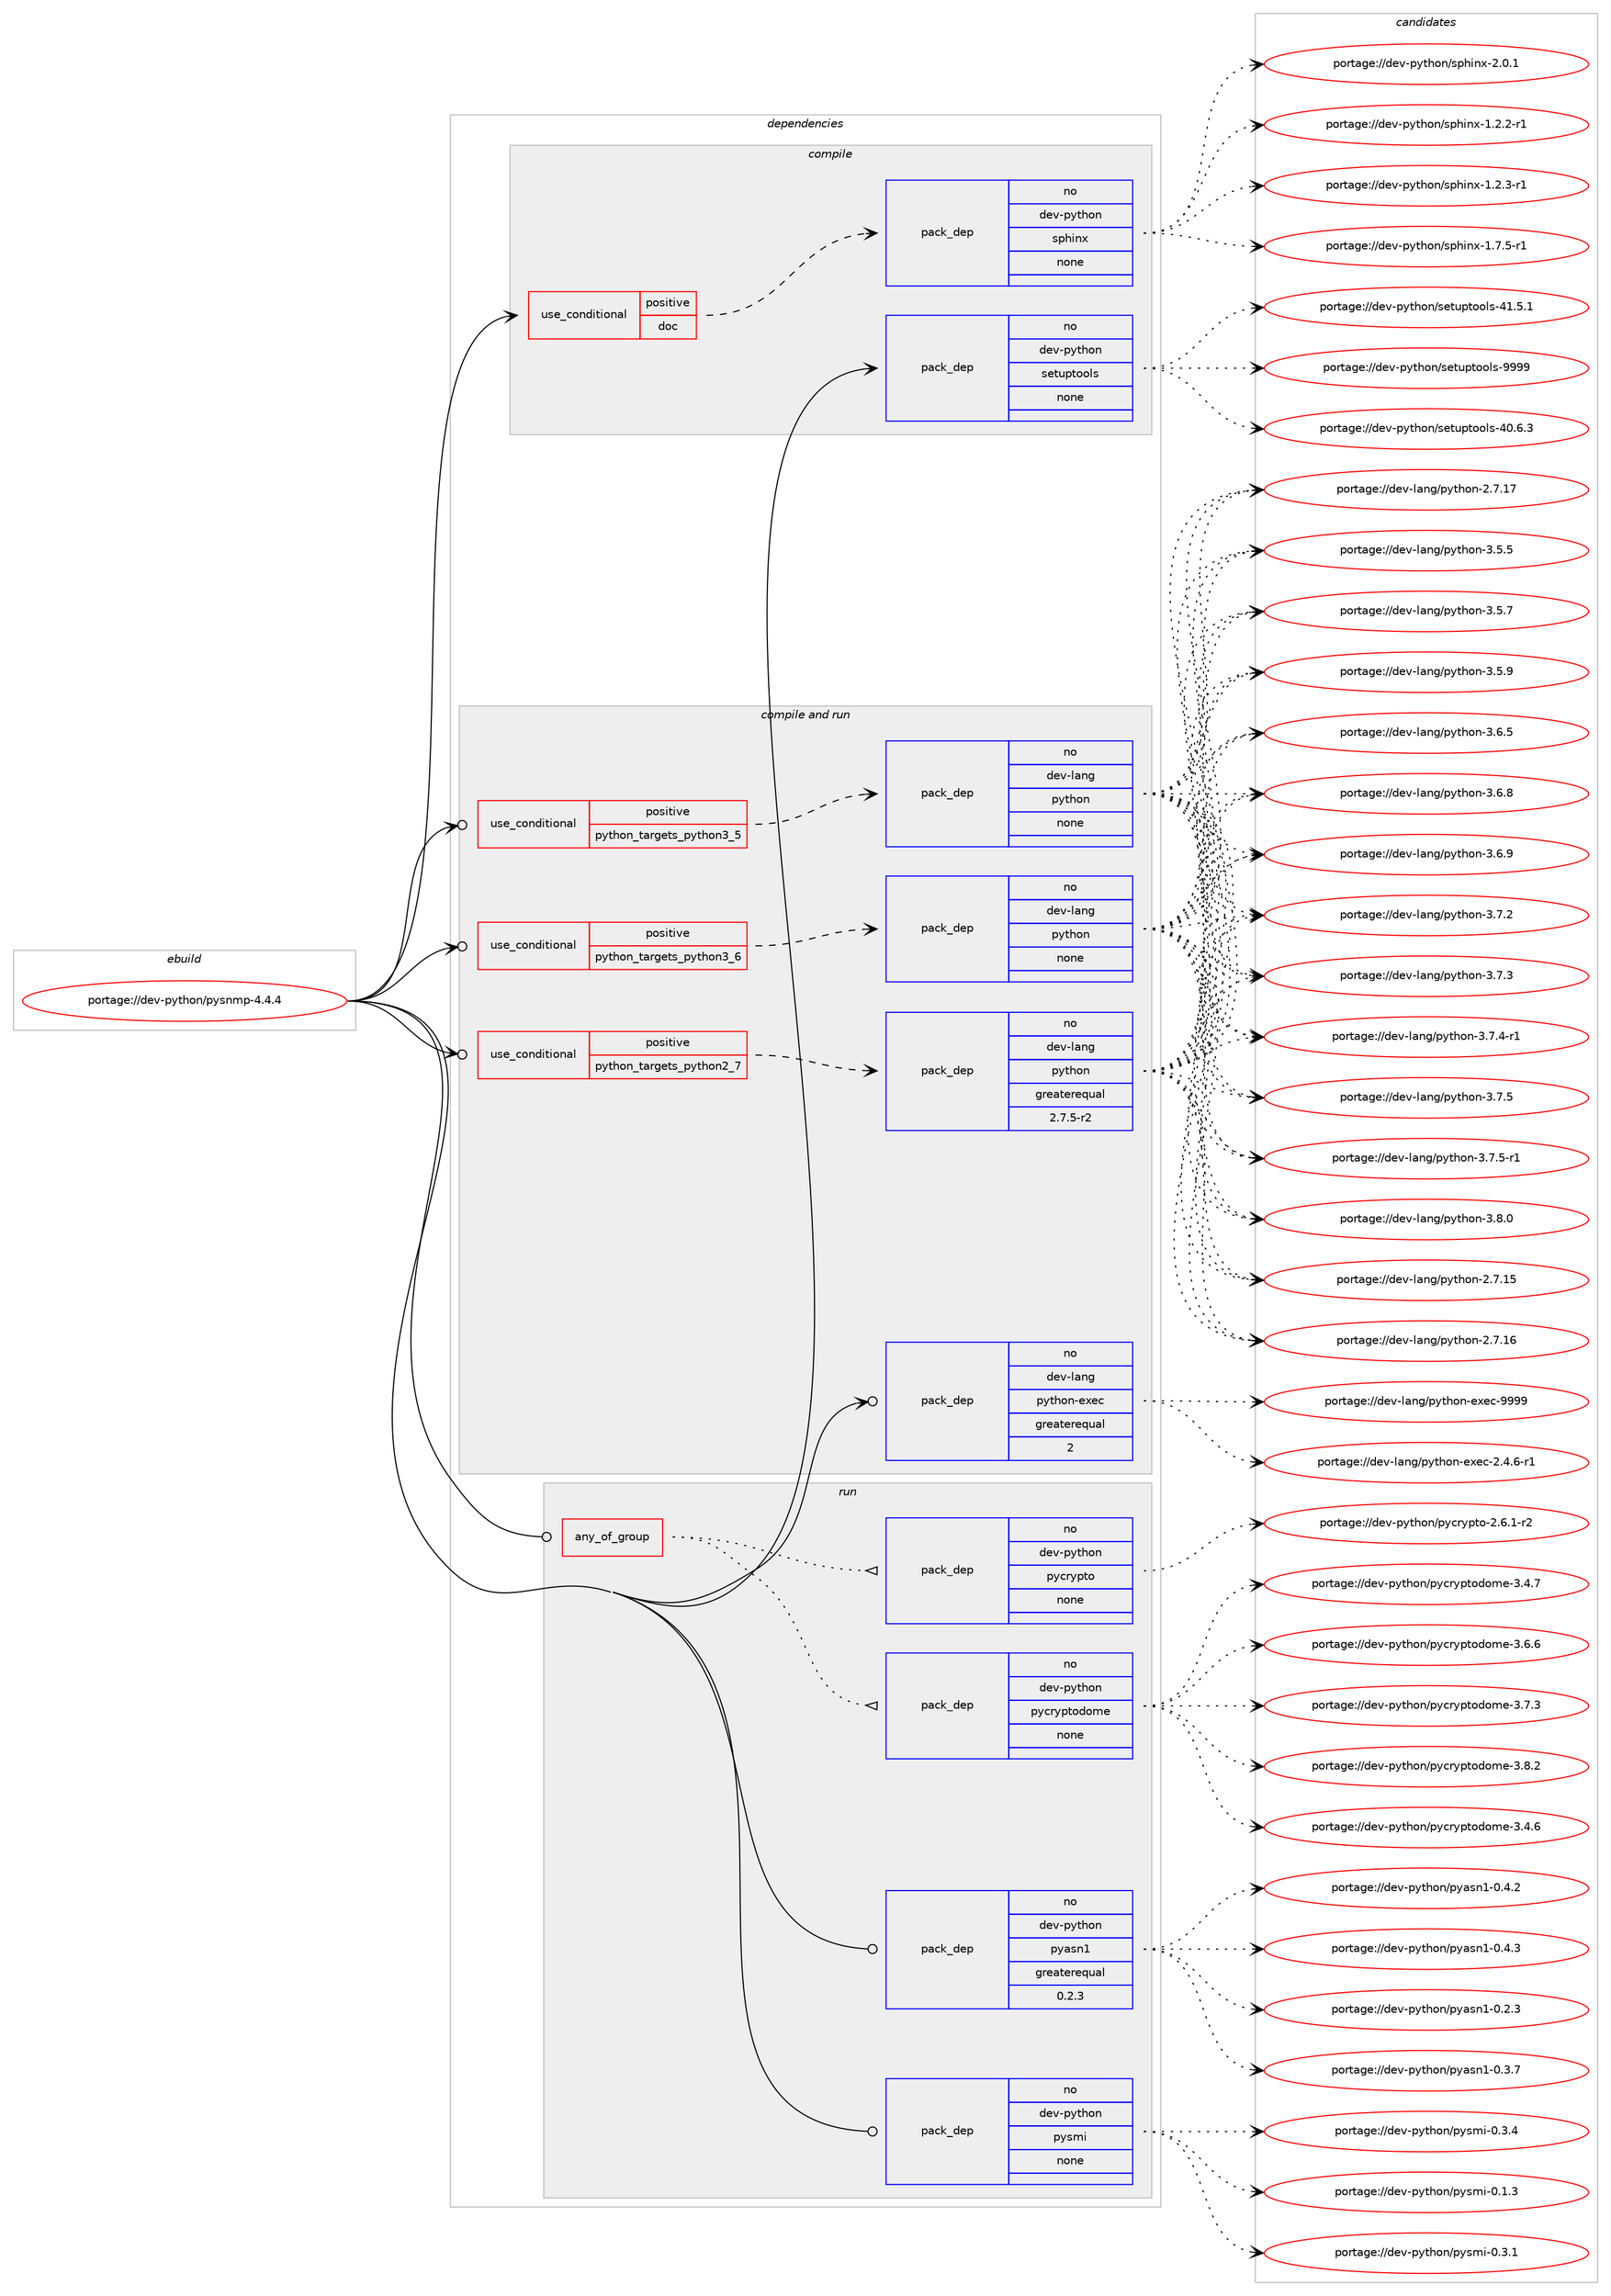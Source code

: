 digraph prolog {

# *************
# Graph options
# *************

newrank=true;
concentrate=true;
compound=true;
graph [rankdir=LR,fontname=Helvetica,fontsize=10,ranksep=1.5];#, ranksep=2.5, nodesep=0.2];
edge  [arrowhead=vee];
node  [fontname=Helvetica,fontsize=10];

# **********
# The ebuild
# **********

subgraph cluster_leftcol {
color=gray;
rank=same;
label=<<i>ebuild</i>>;
id [label="portage://dev-python/pysnmp-4.4.4", color=red, width=4, href="../dev-python/pysnmp-4.4.4.svg"];
}

# ****************
# The dependencies
# ****************

subgraph cluster_midcol {
color=gray;
label=<<i>dependencies</i>>;
subgraph cluster_compile {
fillcolor="#eeeeee";
style=filled;
label=<<i>compile</i>>;
subgraph cond36120 {
dependency163725 [label=<<TABLE BORDER="0" CELLBORDER="1" CELLSPACING="0" CELLPADDING="4"><TR><TD ROWSPAN="3" CELLPADDING="10">use_conditional</TD></TR><TR><TD>positive</TD></TR><TR><TD>doc</TD></TR></TABLE>>, shape=none, color=red];
subgraph pack124223 {
dependency163726 [label=<<TABLE BORDER="0" CELLBORDER="1" CELLSPACING="0" CELLPADDING="4" WIDTH="220"><TR><TD ROWSPAN="6" CELLPADDING="30">pack_dep</TD></TR><TR><TD WIDTH="110">no</TD></TR><TR><TD>dev-python</TD></TR><TR><TD>sphinx</TD></TR><TR><TD>none</TD></TR><TR><TD></TD></TR></TABLE>>, shape=none, color=blue];
}
dependency163725:e -> dependency163726:w [weight=20,style="dashed",arrowhead="vee"];
}
id:e -> dependency163725:w [weight=20,style="solid",arrowhead="vee"];
subgraph pack124224 {
dependency163727 [label=<<TABLE BORDER="0" CELLBORDER="1" CELLSPACING="0" CELLPADDING="4" WIDTH="220"><TR><TD ROWSPAN="6" CELLPADDING="30">pack_dep</TD></TR><TR><TD WIDTH="110">no</TD></TR><TR><TD>dev-python</TD></TR><TR><TD>setuptools</TD></TR><TR><TD>none</TD></TR><TR><TD></TD></TR></TABLE>>, shape=none, color=blue];
}
id:e -> dependency163727:w [weight=20,style="solid",arrowhead="vee"];
}
subgraph cluster_compileandrun {
fillcolor="#eeeeee";
style=filled;
label=<<i>compile and run</i>>;
subgraph cond36121 {
dependency163728 [label=<<TABLE BORDER="0" CELLBORDER="1" CELLSPACING="0" CELLPADDING="4"><TR><TD ROWSPAN="3" CELLPADDING="10">use_conditional</TD></TR><TR><TD>positive</TD></TR><TR><TD>python_targets_python2_7</TD></TR></TABLE>>, shape=none, color=red];
subgraph pack124225 {
dependency163729 [label=<<TABLE BORDER="0" CELLBORDER="1" CELLSPACING="0" CELLPADDING="4" WIDTH="220"><TR><TD ROWSPAN="6" CELLPADDING="30">pack_dep</TD></TR><TR><TD WIDTH="110">no</TD></TR><TR><TD>dev-lang</TD></TR><TR><TD>python</TD></TR><TR><TD>greaterequal</TD></TR><TR><TD>2.7.5-r2</TD></TR></TABLE>>, shape=none, color=blue];
}
dependency163728:e -> dependency163729:w [weight=20,style="dashed",arrowhead="vee"];
}
id:e -> dependency163728:w [weight=20,style="solid",arrowhead="odotvee"];
subgraph cond36122 {
dependency163730 [label=<<TABLE BORDER="0" CELLBORDER="1" CELLSPACING="0" CELLPADDING="4"><TR><TD ROWSPAN="3" CELLPADDING="10">use_conditional</TD></TR><TR><TD>positive</TD></TR><TR><TD>python_targets_python3_5</TD></TR></TABLE>>, shape=none, color=red];
subgraph pack124226 {
dependency163731 [label=<<TABLE BORDER="0" CELLBORDER="1" CELLSPACING="0" CELLPADDING="4" WIDTH="220"><TR><TD ROWSPAN="6" CELLPADDING="30">pack_dep</TD></TR><TR><TD WIDTH="110">no</TD></TR><TR><TD>dev-lang</TD></TR><TR><TD>python</TD></TR><TR><TD>none</TD></TR><TR><TD></TD></TR></TABLE>>, shape=none, color=blue];
}
dependency163730:e -> dependency163731:w [weight=20,style="dashed",arrowhead="vee"];
}
id:e -> dependency163730:w [weight=20,style="solid",arrowhead="odotvee"];
subgraph cond36123 {
dependency163732 [label=<<TABLE BORDER="0" CELLBORDER="1" CELLSPACING="0" CELLPADDING="4"><TR><TD ROWSPAN="3" CELLPADDING="10">use_conditional</TD></TR><TR><TD>positive</TD></TR><TR><TD>python_targets_python3_6</TD></TR></TABLE>>, shape=none, color=red];
subgraph pack124227 {
dependency163733 [label=<<TABLE BORDER="0" CELLBORDER="1" CELLSPACING="0" CELLPADDING="4" WIDTH="220"><TR><TD ROWSPAN="6" CELLPADDING="30">pack_dep</TD></TR><TR><TD WIDTH="110">no</TD></TR><TR><TD>dev-lang</TD></TR><TR><TD>python</TD></TR><TR><TD>none</TD></TR><TR><TD></TD></TR></TABLE>>, shape=none, color=blue];
}
dependency163732:e -> dependency163733:w [weight=20,style="dashed",arrowhead="vee"];
}
id:e -> dependency163732:w [weight=20,style="solid",arrowhead="odotvee"];
subgraph pack124228 {
dependency163734 [label=<<TABLE BORDER="0" CELLBORDER="1" CELLSPACING="0" CELLPADDING="4" WIDTH="220"><TR><TD ROWSPAN="6" CELLPADDING="30">pack_dep</TD></TR><TR><TD WIDTH="110">no</TD></TR><TR><TD>dev-lang</TD></TR><TR><TD>python-exec</TD></TR><TR><TD>greaterequal</TD></TR><TR><TD>2</TD></TR></TABLE>>, shape=none, color=blue];
}
id:e -> dependency163734:w [weight=20,style="solid",arrowhead="odotvee"];
}
subgraph cluster_run {
fillcolor="#eeeeee";
style=filled;
label=<<i>run</i>>;
subgraph any3310 {
dependency163735 [label=<<TABLE BORDER="0" CELLBORDER="1" CELLSPACING="0" CELLPADDING="4"><TR><TD CELLPADDING="10">any_of_group</TD></TR></TABLE>>, shape=none, color=red];subgraph pack124229 {
dependency163736 [label=<<TABLE BORDER="0" CELLBORDER="1" CELLSPACING="0" CELLPADDING="4" WIDTH="220"><TR><TD ROWSPAN="6" CELLPADDING="30">pack_dep</TD></TR><TR><TD WIDTH="110">no</TD></TR><TR><TD>dev-python</TD></TR><TR><TD>pycryptodome</TD></TR><TR><TD>none</TD></TR><TR><TD></TD></TR></TABLE>>, shape=none, color=blue];
}
dependency163735:e -> dependency163736:w [weight=20,style="dotted",arrowhead="oinv"];
subgraph pack124230 {
dependency163737 [label=<<TABLE BORDER="0" CELLBORDER="1" CELLSPACING="0" CELLPADDING="4" WIDTH="220"><TR><TD ROWSPAN="6" CELLPADDING="30">pack_dep</TD></TR><TR><TD WIDTH="110">no</TD></TR><TR><TD>dev-python</TD></TR><TR><TD>pycrypto</TD></TR><TR><TD>none</TD></TR><TR><TD></TD></TR></TABLE>>, shape=none, color=blue];
}
dependency163735:e -> dependency163737:w [weight=20,style="dotted",arrowhead="oinv"];
}
id:e -> dependency163735:w [weight=20,style="solid",arrowhead="odot"];
subgraph pack124231 {
dependency163738 [label=<<TABLE BORDER="0" CELLBORDER="1" CELLSPACING="0" CELLPADDING="4" WIDTH="220"><TR><TD ROWSPAN="6" CELLPADDING="30">pack_dep</TD></TR><TR><TD WIDTH="110">no</TD></TR><TR><TD>dev-python</TD></TR><TR><TD>pyasn1</TD></TR><TR><TD>greaterequal</TD></TR><TR><TD>0.2.3</TD></TR></TABLE>>, shape=none, color=blue];
}
id:e -> dependency163738:w [weight=20,style="solid",arrowhead="odot"];
subgraph pack124232 {
dependency163739 [label=<<TABLE BORDER="0" CELLBORDER="1" CELLSPACING="0" CELLPADDING="4" WIDTH="220"><TR><TD ROWSPAN="6" CELLPADDING="30">pack_dep</TD></TR><TR><TD WIDTH="110">no</TD></TR><TR><TD>dev-python</TD></TR><TR><TD>pysmi</TD></TR><TR><TD>none</TD></TR><TR><TD></TD></TR></TABLE>>, shape=none, color=blue];
}
id:e -> dependency163739:w [weight=20,style="solid",arrowhead="odot"];
}
}

# **************
# The candidates
# **************

subgraph cluster_choices {
rank=same;
color=gray;
label=<<i>candidates</i>>;

subgraph choice124223 {
color=black;
nodesep=1;
choiceportage10010111845112121116104111110471151121041051101204549465046504511449 [label="portage://dev-python/sphinx-1.2.2-r1", color=red, width=4,href="../dev-python/sphinx-1.2.2-r1.svg"];
choiceportage10010111845112121116104111110471151121041051101204549465046514511449 [label="portage://dev-python/sphinx-1.2.3-r1", color=red, width=4,href="../dev-python/sphinx-1.2.3-r1.svg"];
choiceportage10010111845112121116104111110471151121041051101204549465546534511449 [label="portage://dev-python/sphinx-1.7.5-r1", color=red, width=4,href="../dev-python/sphinx-1.7.5-r1.svg"];
choiceportage1001011184511212111610411111047115112104105110120455046484649 [label="portage://dev-python/sphinx-2.0.1", color=red, width=4,href="../dev-python/sphinx-2.0.1.svg"];
dependency163726:e -> choiceportage10010111845112121116104111110471151121041051101204549465046504511449:w [style=dotted,weight="100"];
dependency163726:e -> choiceportage10010111845112121116104111110471151121041051101204549465046514511449:w [style=dotted,weight="100"];
dependency163726:e -> choiceportage10010111845112121116104111110471151121041051101204549465546534511449:w [style=dotted,weight="100"];
dependency163726:e -> choiceportage1001011184511212111610411111047115112104105110120455046484649:w [style=dotted,weight="100"];
}
subgraph choice124224 {
color=black;
nodesep=1;
choiceportage100101118451121211161041111104711510111611711211611111110811545524846544651 [label="portage://dev-python/setuptools-40.6.3", color=red, width=4,href="../dev-python/setuptools-40.6.3.svg"];
choiceportage100101118451121211161041111104711510111611711211611111110811545524946534649 [label="portage://dev-python/setuptools-41.5.1", color=red, width=4,href="../dev-python/setuptools-41.5.1.svg"];
choiceportage10010111845112121116104111110471151011161171121161111111081154557575757 [label="portage://dev-python/setuptools-9999", color=red, width=4,href="../dev-python/setuptools-9999.svg"];
dependency163727:e -> choiceportage100101118451121211161041111104711510111611711211611111110811545524846544651:w [style=dotted,weight="100"];
dependency163727:e -> choiceportage100101118451121211161041111104711510111611711211611111110811545524946534649:w [style=dotted,weight="100"];
dependency163727:e -> choiceportage10010111845112121116104111110471151011161171121161111111081154557575757:w [style=dotted,weight="100"];
}
subgraph choice124225 {
color=black;
nodesep=1;
choiceportage10010111845108971101034711212111610411111045504655464953 [label="portage://dev-lang/python-2.7.15", color=red, width=4,href="../dev-lang/python-2.7.15.svg"];
choiceportage10010111845108971101034711212111610411111045504655464954 [label="portage://dev-lang/python-2.7.16", color=red, width=4,href="../dev-lang/python-2.7.16.svg"];
choiceportage10010111845108971101034711212111610411111045504655464955 [label="portage://dev-lang/python-2.7.17", color=red, width=4,href="../dev-lang/python-2.7.17.svg"];
choiceportage100101118451089711010347112121116104111110455146534653 [label="portage://dev-lang/python-3.5.5", color=red, width=4,href="../dev-lang/python-3.5.5.svg"];
choiceportage100101118451089711010347112121116104111110455146534655 [label="portage://dev-lang/python-3.5.7", color=red, width=4,href="../dev-lang/python-3.5.7.svg"];
choiceportage100101118451089711010347112121116104111110455146534657 [label="portage://dev-lang/python-3.5.9", color=red, width=4,href="../dev-lang/python-3.5.9.svg"];
choiceportage100101118451089711010347112121116104111110455146544653 [label="portage://dev-lang/python-3.6.5", color=red, width=4,href="../dev-lang/python-3.6.5.svg"];
choiceportage100101118451089711010347112121116104111110455146544656 [label="portage://dev-lang/python-3.6.8", color=red, width=4,href="../dev-lang/python-3.6.8.svg"];
choiceportage100101118451089711010347112121116104111110455146544657 [label="portage://dev-lang/python-3.6.9", color=red, width=4,href="../dev-lang/python-3.6.9.svg"];
choiceportage100101118451089711010347112121116104111110455146554650 [label="portage://dev-lang/python-3.7.2", color=red, width=4,href="../dev-lang/python-3.7.2.svg"];
choiceportage100101118451089711010347112121116104111110455146554651 [label="portage://dev-lang/python-3.7.3", color=red, width=4,href="../dev-lang/python-3.7.3.svg"];
choiceportage1001011184510897110103471121211161041111104551465546524511449 [label="portage://dev-lang/python-3.7.4-r1", color=red, width=4,href="../dev-lang/python-3.7.4-r1.svg"];
choiceportage100101118451089711010347112121116104111110455146554653 [label="portage://dev-lang/python-3.7.5", color=red, width=4,href="../dev-lang/python-3.7.5.svg"];
choiceportage1001011184510897110103471121211161041111104551465546534511449 [label="portage://dev-lang/python-3.7.5-r1", color=red, width=4,href="../dev-lang/python-3.7.5-r1.svg"];
choiceportage100101118451089711010347112121116104111110455146564648 [label="portage://dev-lang/python-3.8.0", color=red, width=4,href="../dev-lang/python-3.8.0.svg"];
dependency163729:e -> choiceportage10010111845108971101034711212111610411111045504655464953:w [style=dotted,weight="100"];
dependency163729:e -> choiceportage10010111845108971101034711212111610411111045504655464954:w [style=dotted,weight="100"];
dependency163729:e -> choiceportage10010111845108971101034711212111610411111045504655464955:w [style=dotted,weight="100"];
dependency163729:e -> choiceportage100101118451089711010347112121116104111110455146534653:w [style=dotted,weight="100"];
dependency163729:e -> choiceportage100101118451089711010347112121116104111110455146534655:w [style=dotted,weight="100"];
dependency163729:e -> choiceportage100101118451089711010347112121116104111110455146534657:w [style=dotted,weight="100"];
dependency163729:e -> choiceportage100101118451089711010347112121116104111110455146544653:w [style=dotted,weight="100"];
dependency163729:e -> choiceportage100101118451089711010347112121116104111110455146544656:w [style=dotted,weight="100"];
dependency163729:e -> choiceportage100101118451089711010347112121116104111110455146544657:w [style=dotted,weight="100"];
dependency163729:e -> choiceportage100101118451089711010347112121116104111110455146554650:w [style=dotted,weight="100"];
dependency163729:e -> choiceportage100101118451089711010347112121116104111110455146554651:w [style=dotted,weight="100"];
dependency163729:e -> choiceportage1001011184510897110103471121211161041111104551465546524511449:w [style=dotted,weight="100"];
dependency163729:e -> choiceportage100101118451089711010347112121116104111110455146554653:w [style=dotted,weight="100"];
dependency163729:e -> choiceportage1001011184510897110103471121211161041111104551465546534511449:w [style=dotted,weight="100"];
dependency163729:e -> choiceportage100101118451089711010347112121116104111110455146564648:w [style=dotted,weight="100"];
}
subgraph choice124226 {
color=black;
nodesep=1;
choiceportage10010111845108971101034711212111610411111045504655464953 [label="portage://dev-lang/python-2.7.15", color=red, width=4,href="../dev-lang/python-2.7.15.svg"];
choiceportage10010111845108971101034711212111610411111045504655464954 [label="portage://dev-lang/python-2.7.16", color=red, width=4,href="../dev-lang/python-2.7.16.svg"];
choiceportage10010111845108971101034711212111610411111045504655464955 [label="portage://dev-lang/python-2.7.17", color=red, width=4,href="../dev-lang/python-2.7.17.svg"];
choiceportage100101118451089711010347112121116104111110455146534653 [label="portage://dev-lang/python-3.5.5", color=red, width=4,href="../dev-lang/python-3.5.5.svg"];
choiceportage100101118451089711010347112121116104111110455146534655 [label="portage://dev-lang/python-3.5.7", color=red, width=4,href="../dev-lang/python-3.5.7.svg"];
choiceportage100101118451089711010347112121116104111110455146534657 [label="portage://dev-lang/python-3.5.9", color=red, width=4,href="../dev-lang/python-3.5.9.svg"];
choiceportage100101118451089711010347112121116104111110455146544653 [label="portage://dev-lang/python-3.6.5", color=red, width=4,href="../dev-lang/python-3.6.5.svg"];
choiceportage100101118451089711010347112121116104111110455146544656 [label="portage://dev-lang/python-3.6.8", color=red, width=4,href="../dev-lang/python-3.6.8.svg"];
choiceportage100101118451089711010347112121116104111110455146544657 [label="portage://dev-lang/python-3.6.9", color=red, width=4,href="../dev-lang/python-3.6.9.svg"];
choiceportage100101118451089711010347112121116104111110455146554650 [label="portage://dev-lang/python-3.7.2", color=red, width=4,href="../dev-lang/python-3.7.2.svg"];
choiceportage100101118451089711010347112121116104111110455146554651 [label="portage://dev-lang/python-3.7.3", color=red, width=4,href="../dev-lang/python-3.7.3.svg"];
choiceportage1001011184510897110103471121211161041111104551465546524511449 [label="portage://dev-lang/python-3.7.4-r1", color=red, width=4,href="../dev-lang/python-3.7.4-r1.svg"];
choiceportage100101118451089711010347112121116104111110455146554653 [label="portage://dev-lang/python-3.7.5", color=red, width=4,href="../dev-lang/python-3.7.5.svg"];
choiceportage1001011184510897110103471121211161041111104551465546534511449 [label="portage://dev-lang/python-3.7.5-r1", color=red, width=4,href="../dev-lang/python-3.7.5-r1.svg"];
choiceportage100101118451089711010347112121116104111110455146564648 [label="portage://dev-lang/python-3.8.0", color=red, width=4,href="../dev-lang/python-3.8.0.svg"];
dependency163731:e -> choiceportage10010111845108971101034711212111610411111045504655464953:w [style=dotted,weight="100"];
dependency163731:e -> choiceportage10010111845108971101034711212111610411111045504655464954:w [style=dotted,weight="100"];
dependency163731:e -> choiceportage10010111845108971101034711212111610411111045504655464955:w [style=dotted,weight="100"];
dependency163731:e -> choiceportage100101118451089711010347112121116104111110455146534653:w [style=dotted,weight="100"];
dependency163731:e -> choiceportage100101118451089711010347112121116104111110455146534655:w [style=dotted,weight="100"];
dependency163731:e -> choiceportage100101118451089711010347112121116104111110455146534657:w [style=dotted,weight="100"];
dependency163731:e -> choiceportage100101118451089711010347112121116104111110455146544653:w [style=dotted,weight="100"];
dependency163731:e -> choiceportage100101118451089711010347112121116104111110455146544656:w [style=dotted,weight="100"];
dependency163731:e -> choiceportage100101118451089711010347112121116104111110455146544657:w [style=dotted,weight="100"];
dependency163731:e -> choiceportage100101118451089711010347112121116104111110455146554650:w [style=dotted,weight="100"];
dependency163731:e -> choiceportage100101118451089711010347112121116104111110455146554651:w [style=dotted,weight="100"];
dependency163731:e -> choiceportage1001011184510897110103471121211161041111104551465546524511449:w [style=dotted,weight="100"];
dependency163731:e -> choiceportage100101118451089711010347112121116104111110455146554653:w [style=dotted,weight="100"];
dependency163731:e -> choiceportage1001011184510897110103471121211161041111104551465546534511449:w [style=dotted,weight="100"];
dependency163731:e -> choiceportage100101118451089711010347112121116104111110455146564648:w [style=dotted,weight="100"];
}
subgraph choice124227 {
color=black;
nodesep=1;
choiceportage10010111845108971101034711212111610411111045504655464953 [label="portage://dev-lang/python-2.7.15", color=red, width=4,href="../dev-lang/python-2.7.15.svg"];
choiceportage10010111845108971101034711212111610411111045504655464954 [label="portage://dev-lang/python-2.7.16", color=red, width=4,href="../dev-lang/python-2.7.16.svg"];
choiceportage10010111845108971101034711212111610411111045504655464955 [label="portage://dev-lang/python-2.7.17", color=red, width=4,href="../dev-lang/python-2.7.17.svg"];
choiceportage100101118451089711010347112121116104111110455146534653 [label="portage://dev-lang/python-3.5.5", color=red, width=4,href="../dev-lang/python-3.5.5.svg"];
choiceportage100101118451089711010347112121116104111110455146534655 [label="portage://dev-lang/python-3.5.7", color=red, width=4,href="../dev-lang/python-3.5.7.svg"];
choiceportage100101118451089711010347112121116104111110455146534657 [label="portage://dev-lang/python-3.5.9", color=red, width=4,href="../dev-lang/python-3.5.9.svg"];
choiceportage100101118451089711010347112121116104111110455146544653 [label="portage://dev-lang/python-3.6.5", color=red, width=4,href="../dev-lang/python-3.6.5.svg"];
choiceportage100101118451089711010347112121116104111110455146544656 [label="portage://dev-lang/python-3.6.8", color=red, width=4,href="../dev-lang/python-3.6.8.svg"];
choiceportage100101118451089711010347112121116104111110455146544657 [label="portage://dev-lang/python-3.6.9", color=red, width=4,href="../dev-lang/python-3.6.9.svg"];
choiceportage100101118451089711010347112121116104111110455146554650 [label="portage://dev-lang/python-3.7.2", color=red, width=4,href="../dev-lang/python-3.7.2.svg"];
choiceportage100101118451089711010347112121116104111110455146554651 [label="portage://dev-lang/python-3.7.3", color=red, width=4,href="../dev-lang/python-3.7.3.svg"];
choiceportage1001011184510897110103471121211161041111104551465546524511449 [label="portage://dev-lang/python-3.7.4-r1", color=red, width=4,href="../dev-lang/python-3.7.4-r1.svg"];
choiceportage100101118451089711010347112121116104111110455146554653 [label="portage://dev-lang/python-3.7.5", color=red, width=4,href="../dev-lang/python-3.7.5.svg"];
choiceportage1001011184510897110103471121211161041111104551465546534511449 [label="portage://dev-lang/python-3.7.5-r1", color=red, width=4,href="../dev-lang/python-3.7.5-r1.svg"];
choiceportage100101118451089711010347112121116104111110455146564648 [label="portage://dev-lang/python-3.8.0", color=red, width=4,href="../dev-lang/python-3.8.0.svg"];
dependency163733:e -> choiceportage10010111845108971101034711212111610411111045504655464953:w [style=dotted,weight="100"];
dependency163733:e -> choiceportage10010111845108971101034711212111610411111045504655464954:w [style=dotted,weight="100"];
dependency163733:e -> choiceportage10010111845108971101034711212111610411111045504655464955:w [style=dotted,weight="100"];
dependency163733:e -> choiceportage100101118451089711010347112121116104111110455146534653:w [style=dotted,weight="100"];
dependency163733:e -> choiceportage100101118451089711010347112121116104111110455146534655:w [style=dotted,weight="100"];
dependency163733:e -> choiceportage100101118451089711010347112121116104111110455146534657:w [style=dotted,weight="100"];
dependency163733:e -> choiceportage100101118451089711010347112121116104111110455146544653:w [style=dotted,weight="100"];
dependency163733:e -> choiceportage100101118451089711010347112121116104111110455146544656:w [style=dotted,weight="100"];
dependency163733:e -> choiceportage100101118451089711010347112121116104111110455146544657:w [style=dotted,weight="100"];
dependency163733:e -> choiceportage100101118451089711010347112121116104111110455146554650:w [style=dotted,weight="100"];
dependency163733:e -> choiceportage100101118451089711010347112121116104111110455146554651:w [style=dotted,weight="100"];
dependency163733:e -> choiceportage1001011184510897110103471121211161041111104551465546524511449:w [style=dotted,weight="100"];
dependency163733:e -> choiceportage100101118451089711010347112121116104111110455146554653:w [style=dotted,weight="100"];
dependency163733:e -> choiceportage1001011184510897110103471121211161041111104551465546534511449:w [style=dotted,weight="100"];
dependency163733:e -> choiceportage100101118451089711010347112121116104111110455146564648:w [style=dotted,weight="100"];
}
subgraph choice124228 {
color=black;
nodesep=1;
choiceportage10010111845108971101034711212111610411111045101120101994550465246544511449 [label="portage://dev-lang/python-exec-2.4.6-r1", color=red, width=4,href="../dev-lang/python-exec-2.4.6-r1.svg"];
choiceportage10010111845108971101034711212111610411111045101120101994557575757 [label="portage://dev-lang/python-exec-9999", color=red, width=4,href="../dev-lang/python-exec-9999.svg"];
dependency163734:e -> choiceportage10010111845108971101034711212111610411111045101120101994550465246544511449:w [style=dotted,weight="100"];
dependency163734:e -> choiceportage10010111845108971101034711212111610411111045101120101994557575757:w [style=dotted,weight="100"];
}
subgraph choice124229 {
color=black;
nodesep=1;
choiceportage100101118451121211161041111104711212199114121112116111100111109101455146524654 [label="portage://dev-python/pycryptodome-3.4.6", color=red, width=4,href="../dev-python/pycryptodome-3.4.6.svg"];
choiceportage100101118451121211161041111104711212199114121112116111100111109101455146524655 [label="portage://dev-python/pycryptodome-3.4.7", color=red, width=4,href="../dev-python/pycryptodome-3.4.7.svg"];
choiceportage100101118451121211161041111104711212199114121112116111100111109101455146544654 [label="portage://dev-python/pycryptodome-3.6.6", color=red, width=4,href="../dev-python/pycryptodome-3.6.6.svg"];
choiceportage100101118451121211161041111104711212199114121112116111100111109101455146554651 [label="portage://dev-python/pycryptodome-3.7.3", color=red, width=4,href="../dev-python/pycryptodome-3.7.3.svg"];
choiceportage100101118451121211161041111104711212199114121112116111100111109101455146564650 [label="portage://dev-python/pycryptodome-3.8.2", color=red, width=4,href="../dev-python/pycryptodome-3.8.2.svg"];
dependency163736:e -> choiceportage100101118451121211161041111104711212199114121112116111100111109101455146524654:w [style=dotted,weight="100"];
dependency163736:e -> choiceportage100101118451121211161041111104711212199114121112116111100111109101455146524655:w [style=dotted,weight="100"];
dependency163736:e -> choiceportage100101118451121211161041111104711212199114121112116111100111109101455146544654:w [style=dotted,weight="100"];
dependency163736:e -> choiceportage100101118451121211161041111104711212199114121112116111100111109101455146554651:w [style=dotted,weight="100"];
dependency163736:e -> choiceportage100101118451121211161041111104711212199114121112116111100111109101455146564650:w [style=dotted,weight="100"];
}
subgraph choice124230 {
color=black;
nodesep=1;
choiceportage1001011184511212111610411111047112121991141211121161114550465446494511450 [label="portage://dev-python/pycrypto-2.6.1-r2", color=red, width=4,href="../dev-python/pycrypto-2.6.1-r2.svg"];
dependency163737:e -> choiceportage1001011184511212111610411111047112121991141211121161114550465446494511450:w [style=dotted,weight="100"];
}
subgraph choice124231 {
color=black;
nodesep=1;
choiceportage10010111845112121116104111110471121219711511049454846504651 [label="portage://dev-python/pyasn1-0.2.3", color=red, width=4,href="../dev-python/pyasn1-0.2.3.svg"];
choiceportage10010111845112121116104111110471121219711511049454846514655 [label="portage://dev-python/pyasn1-0.3.7", color=red, width=4,href="../dev-python/pyasn1-0.3.7.svg"];
choiceportage10010111845112121116104111110471121219711511049454846524650 [label="portage://dev-python/pyasn1-0.4.2", color=red, width=4,href="../dev-python/pyasn1-0.4.2.svg"];
choiceportage10010111845112121116104111110471121219711511049454846524651 [label="portage://dev-python/pyasn1-0.4.3", color=red, width=4,href="../dev-python/pyasn1-0.4.3.svg"];
dependency163738:e -> choiceportage10010111845112121116104111110471121219711511049454846504651:w [style=dotted,weight="100"];
dependency163738:e -> choiceportage10010111845112121116104111110471121219711511049454846514655:w [style=dotted,weight="100"];
dependency163738:e -> choiceportage10010111845112121116104111110471121219711511049454846524650:w [style=dotted,weight="100"];
dependency163738:e -> choiceportage10010111845112121116104111110471121219711511049454846524651:w [style=dotted,weight="100"];
}
subgraph choice124232 {
color=black;
nodesep=1;
choiceportage1001011184511212111610411111047112121115109105454846494651 [label="portage://dev-python/pysmi-0.1.3", color=red, width=4,href="../dev-python/pysmi-0.1.3.svg"];
choiceportage1001011184511212111610411111047112121115109105454846514649 [label="portage://dev-python/pysmi-0.3.1", color=red, width=4,href="../dev-python/pysmi-0.3.1.svg"];
choiceportage1001011184511212111610411111047112121115109105454846514652 [label="portage://dev-python/pysmi-0.3.4", color=red, width=4,href="../dev-python/pysmi-0.3.4.svg"];
dependency163739:e -> choiceportage1001011184511212111610411111047112121115109105454846494651:w [style=dotted,weight="100"];
dependency163739:e -> choiceportage1001011184511212111610411111047112121115109105454846514649:w [style=dotted,weight="100"];
dependency163739:e -> choiceportage1001011184511212111610411111047112121115109105454846514652:w [style=dotted,weight="100"];
}
}

}
